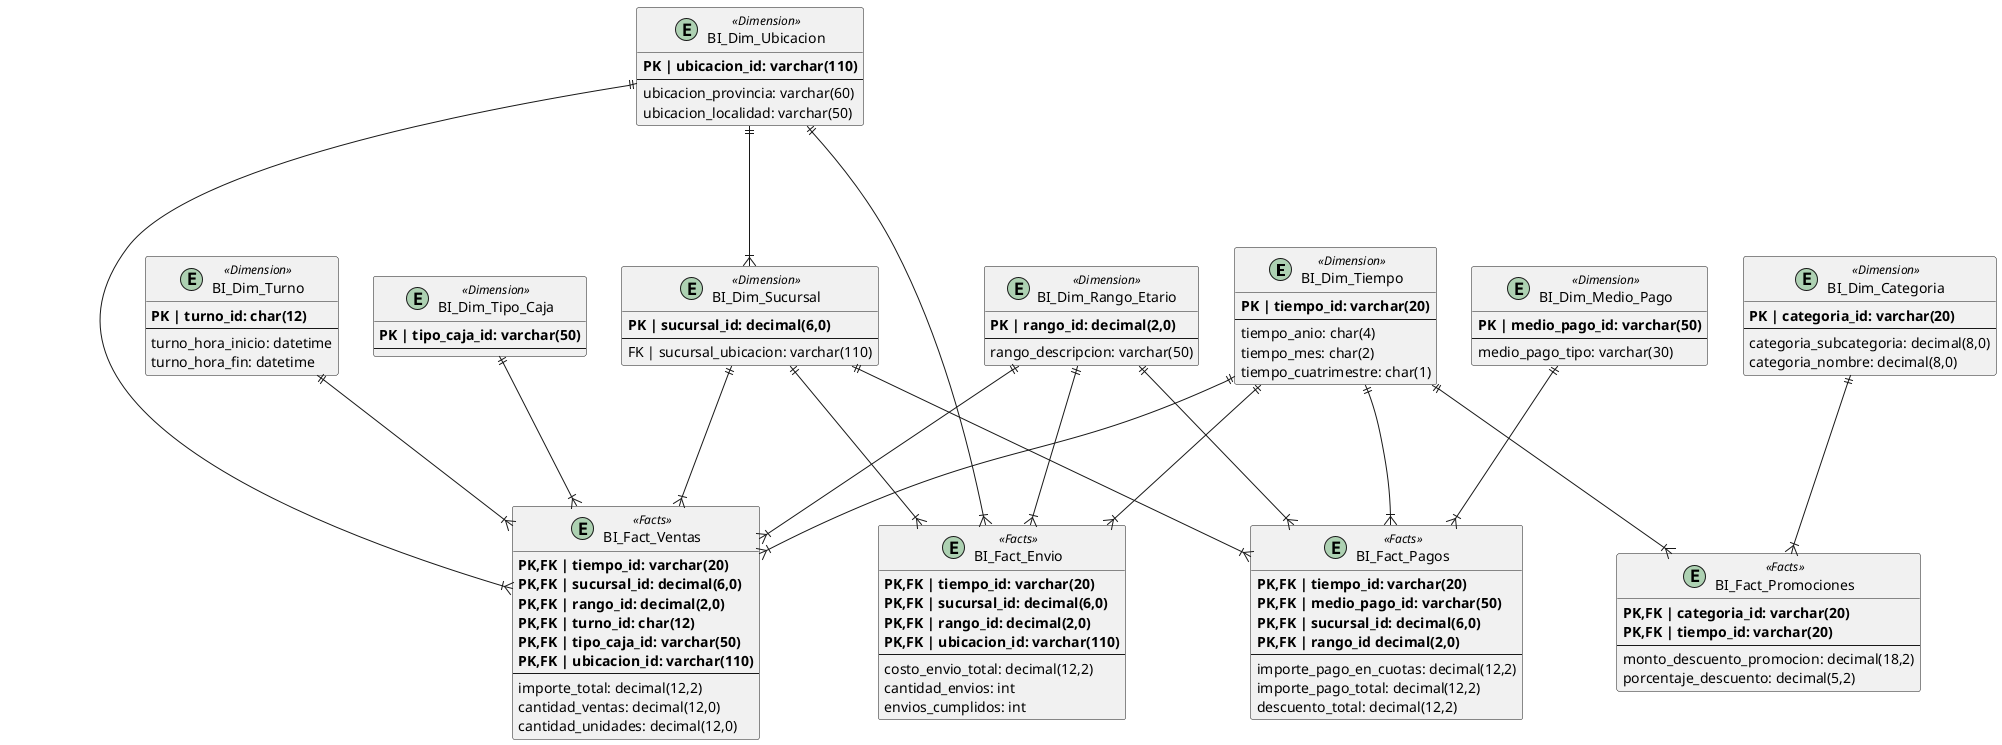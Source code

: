 @startuml

entity BI_Dim_Tiempo <<Dimension>> {
    **PK | tiempo_id: varchar(20)**
    --
    tiempo_anio: char(4)
    tiempo_mes: char(2)
    tiempo_cuatrimestre: char(1)
}

entity BI_Dim_Ubicacion <<Dimension>> {
    **PK | ubicacion_id: varchar(110)**
    --
    ubicacion_provincia: varchar(60)
    ubicacion_localidad: varchar(50)
}

entity BI_Dim_Sucursal <<Dimension>> {
    **PK | sucursal_id: decimal(6,0)**
    --
    FK | sucursal_ubicacion: varchar(110)
}

entity BI_Dim_Rango_Etario <<Dimension>> {
    **PK | rango_id: decimal(2,0)**
    --
    rango_descripcion: varchar(50)
}

entity BI_Dim_Turno <<Dimension>> {
    **PK | turno_id: char(12)**
    --
    turno_hora_inicio: datetime
    turno_hora_fin: datetime
}

entity BI_Dim_Medio_Pago <<Dimension>> {
    **PK | medio_pago_id: varchar(50)**
    --
    medio_pago_tipo: varchar(30)
}

entity BI_Dim_Categoria <<Dimension>> {
    **PK | categoria_id: varchar(20)**
    --
    categoria_subcategoria: decimal(8,0)
    categoria_nombre: decimal(8,0)
}

entity BI_Dim_Tipo_Caja <<Dimension>> {
    **PK | tipo_caja_id: varchar(50)**
    --
}

entity BI_Fact_Ventas <<Facts>> {
    **PK,FK | tiempo_id: varchar(20)**
    **PK,FK | sucursal_id: decimal(6,0)**
    **PK,FK | rango_id: decimal(2,0)**
    **PK,FK | turno_id: char(12)**
    **PK,FK | tipo_caja_id: varchar(50)**
    **PK,FK | ubicacion_id: varchar(110)**
    --
    importe_total: decimal(12,2)
    cantidad_ventas: decimal(12,0)
    cantidad_unidades: decimal(12,0)
}

entity BI_Fact_Promociones <<Facts>> {
    **PK,FK | categoria_id: varchar(20)**
    **PK,FK | tiempo_id: varchar(20)**
    --
    monto_descuento_promocion: decimal(18,2)
    porcentaje_descuento: decimal(5,2)
}

entity BI_Fact_Pagos <<Facts>> {
    **PK,FK | tiempo_id: varchar(20)**
    **PK,FK | medio_pago_id: varchar(50)**
    **PK,FK | sucursal_id: decimal(6,0)**
    **PK,FK | rango_id decimal(2,0)**
    --
    importe_pago_en_cuotas: decimal(12,2)
    importe_pago_total: decimal(12,2)
    descuento_total: decimal(12,2)
}

entity BI_Fact_Envio <<Facts>> {
    **PK,FK | tiempo_id: varchar(20)**
    **PK,FK | sucursal_id: decimal(6,0)**
    **PK,FK | rango_id: decimal(2,0)**
    **PK,FK | ubicacion_id: varchar(110)**
    --
    costo_envio_total: decimal(12,2)
    cantidad_envios: int
    envios_cumplidos: int
}

BI_Dim_Tiempo ||---|{ BI_Fact_Ventas
BI_Dim_Sucursal ||---|{ BI_Fact_Ventas
BI_Dim_Rango_Etario ||---|{ BI_Fact_Ventas
BI_Dim_Turno ||---|{ BI_Fact_Ventas
BI_Dim_Tipo_Caja ||---|{ BI_Fact_Ventas
BI_Dim_Ubicacion ||---|{ BI_Fact_Ventas

BI_Dim_Tiempo ||---|{ BI_Fact_Promociones
BI_Dim_Categoria ||---|{ BI_Fact_Promociones

BI_Dim_Tiempo ||---|{ BI_Fact_Pagos
BI_Dim_Medio_Pago ||---|{ BI_Fact_Pagos
BI_Dim_Sucursal ||---|{ BI_Fact_Pagos
BI_Dim_Rango_Etario ||---|{ BI_Fact_Pagos

BI_Dim_Tiempo ||---|{ BI_Fact_Envio
BI_Dim_Sucursal ||---|{ BI_Fact_Envio
BI_Dim_Rango_Etario ||---|{ BI_Fact_Envio
BI_Dim_Ubicacion ||---|{ BI_Fact_Envio

BI_Dim_Ubicacion ||---|{ BI_Dim_Sucursal

@enduml
